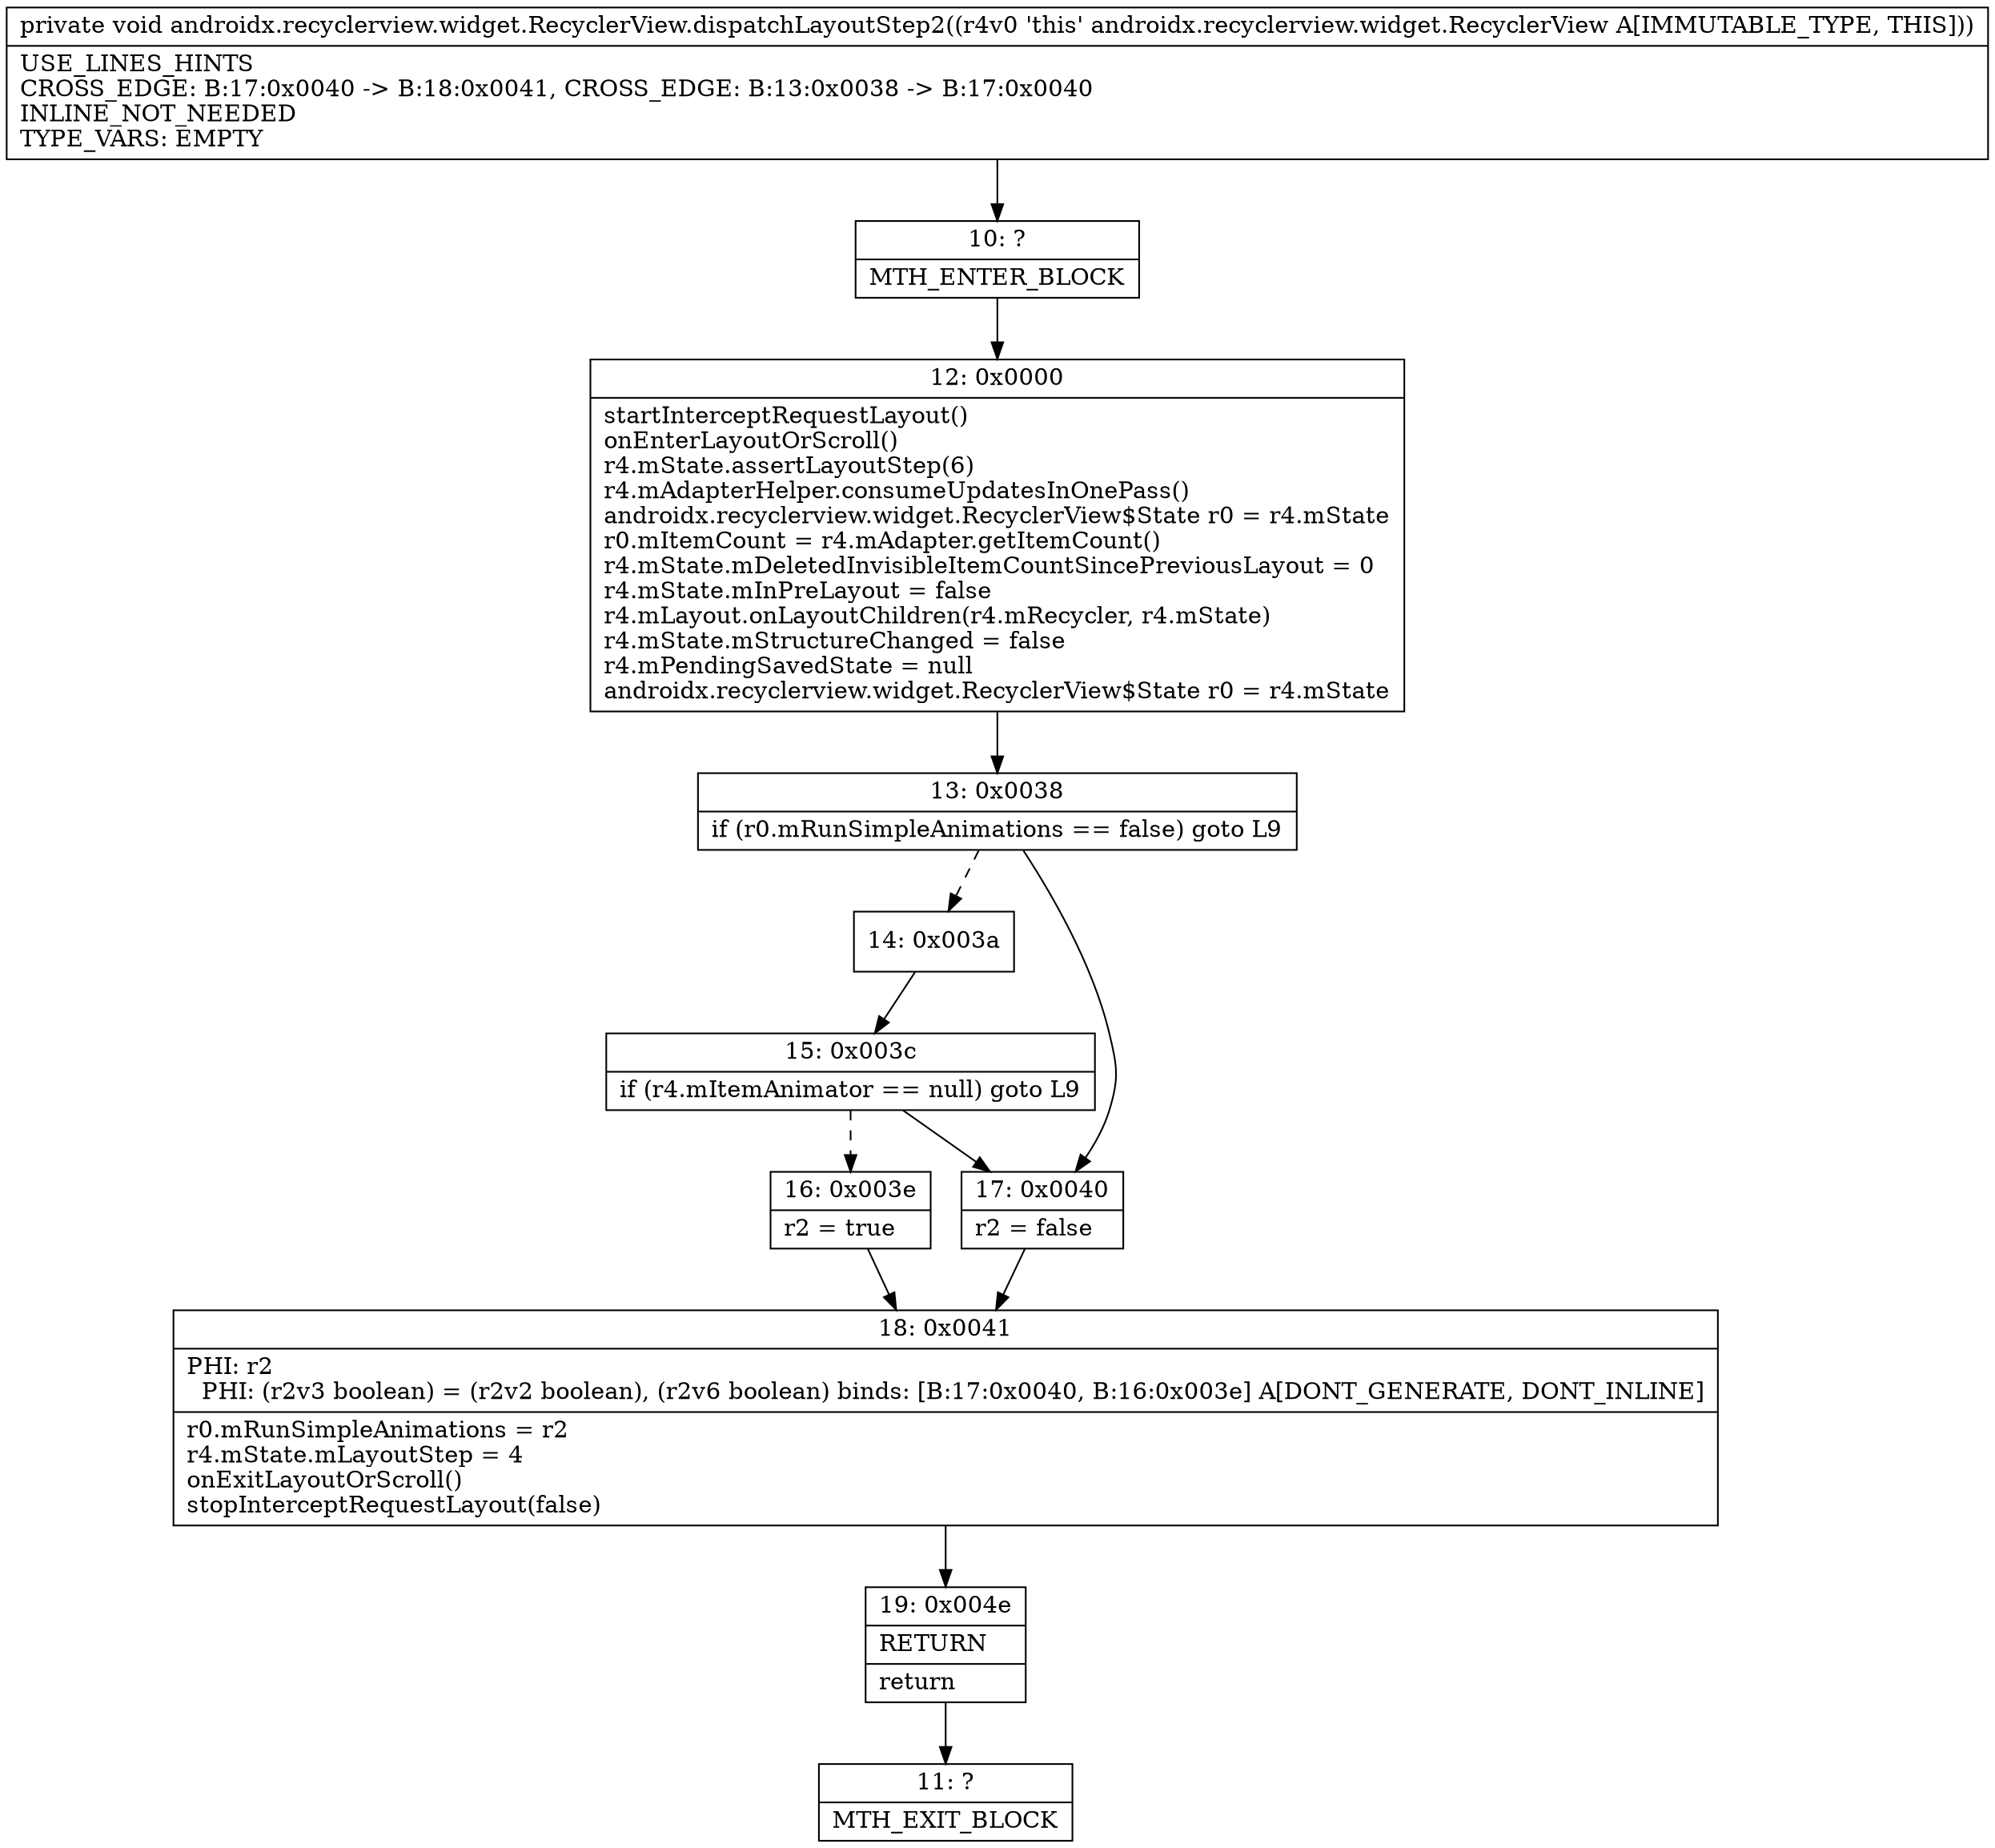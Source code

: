 digraph "CFG forandroidx.recyclerview.widget.RecyclerView.dispatchLayoutStep2()V" {
Node_10 [shape=record,label="{10\:\ ?|MTH_ENTER_BLOCK\l}"];
Node_12 [shape=record,label="{12\:\ 0x0000|startInterceptRequestLayout()\lonEnterLayoutOrScroll()\lr4.mState.assertLayoutStep(6)\lr4.mAdapterHelper.consumeUpdatesInOnePass()\landroidx.recyclerview.widget.RecyclerView$State r0 = r4.mState\lr0.mItemCount = r4.mAdapter.getItemCount()\lr4.mState.mDeletedInvisibleItemCountSincePreviousLayout = 0\lr4.mState.mInPreLayout = false\lr4.mLayout.onLayoutChildren(r4.mRecycler, r4.mState)\lr4.mState.mStructureChanged = false\lr4.mPendingSavedState = null\landroidx.recyclerview.widget.RecyclerView$State r0 = r4.mState\l}"];
Node_13 [shape=record,label="{13\:\ 0x0038|if (r0.mRunSimpleAnimations == false) goto L9\l}"];
Node_14 [shape=record,label="{14\:\ 0x003a}"];
Node_15 [shape=record,label="{15\:\ 0x003c|if (r4.mItemAnimator == null) goto L9\l}"];
Node_16 [shape=record,label="{16\:\ 0x003e|r2 = true\l}"];
Node_18 [shape=record,label="{18\:\ 0x0041|PHI: r2 \l  PHI: (r2v3 boolean) = (r2v2 boolean), (r2v6 boolean) binds: [B:17:0x0040, B:16:0x003e] A[DONT_GENERATE, DONT_INLINE]\l|r0.mRunSimpleAnimations = r2\lr4.mState.mLayoutStep = 4\lonExitLayoutOrScroll()\lstopInterceptRequestLayout(false)\l}"];
Node_19 [shape=record,label="{19\:\ 0x004e|RETURN\l|return\l}"];
Node_11 [shape=record,label="{11\:\ ?|MTH_EXIT_BLOCK\l}"];
Node_17 [shape=record,label="{17\:\ 0x0040|r2 = false\l}"];
MethodNode[shape=record,label="{private void androidx.recyclerview.widget.RecyclerView.dispatchLayoutStep2((r4v0 'this' androidx.recyclerview.widget.RecyclerView A[IMMUTABLE_TYPE, THIS]))  | USE_LINES_HINTS\lCROSS_EDGE: B:17:0x0040 \-\> B:18:0x0041, CROSS_EDGE: B:13:0x0038 \-\> B:17:0x0040\lINLINE_NOT_NEEDED\lTYPE_VARS: EMPTY\l}"];
MethodNode -> Node_10;Node_10 -> Node_12;
Node_12 -> Node_13;
Node_13 -> Node_14[style=dashed];
Node_13 -> Node_17;
Node_14 -> Node_15;
Node_15 -> Node_16[style=dashed];
Node_15 -> Node_17;
Node_16 -> Node_18;
Node_18 -> Node_19;
Node_19 -> Node_11;
Node_17 -> Node_18;
}

